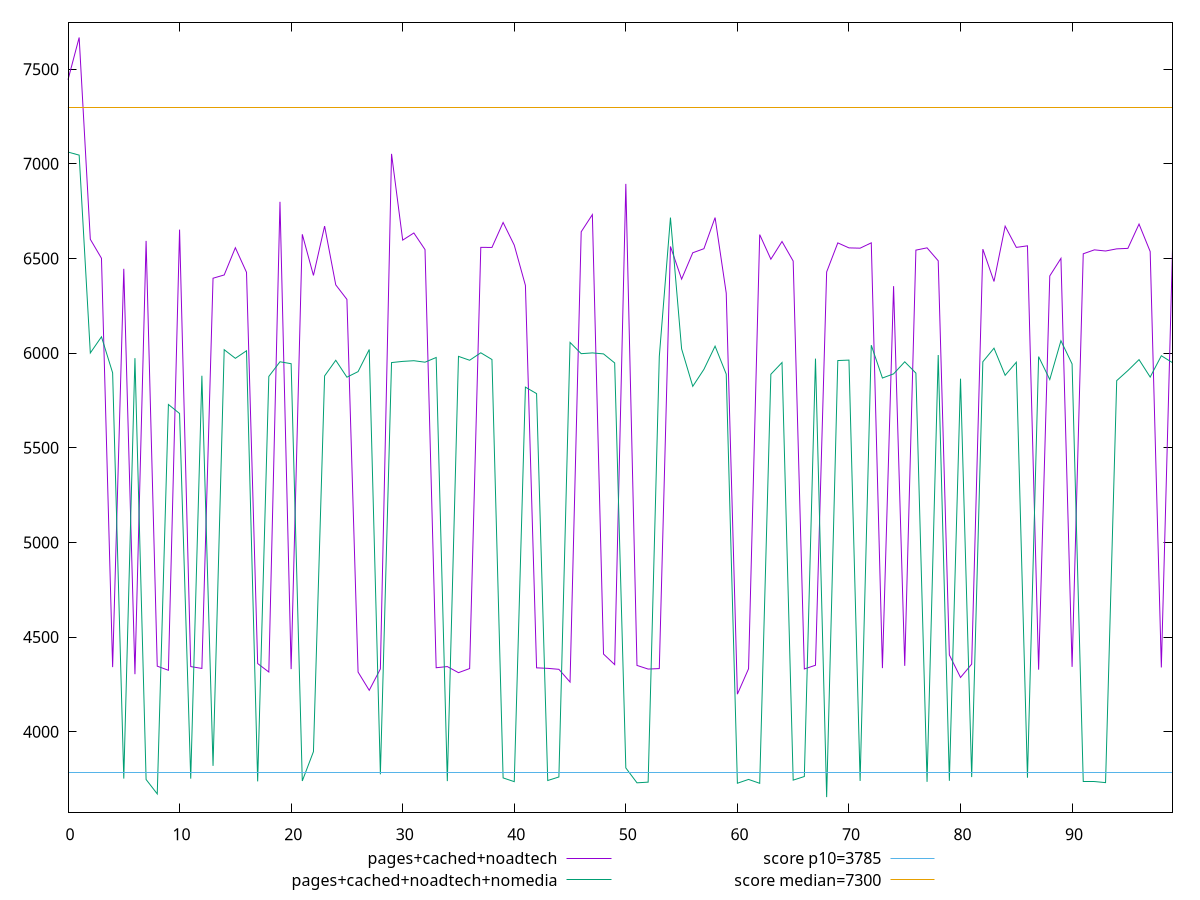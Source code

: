 reset

$pagesCachedNoadtech <<EOF
0 7444.0509999999995
1 7667.5515
2 6601.3775000000005
3 6501.038500000001
4 4341.057599999999
5 6445.327000000002
6 4303.6224999999995
7 6592.9048999999995
8 4346.06605
9 4324.251
10 6652.472
11 4343.90785
12 4333.9599
13 6395.643499999999
14 6412.946999999999
15 6556.787299999999
16 6426.9236
17 4359.873050000001
18 4315.1365000000005
19 6799.4619999999995
20 4330.4094
21 6627.778
22 6410.4569999999985
23 6671.146999999999
24 6360.6314999999995
25 6283.773999999999
26 4314.875499999999
27 4218.472
28 4331.448799999999
29 7052.705999999998
30 6597.031999999999
31 6634.728
32 6547.036
33 4337.719550000001
34 4343.919649999999
35 4311.6905000000015
36 4333.420999999999
37 6558.841499999999
38 6558.216999999999
39 6690.195
40 6570.296399999999
41 6357.64
42 4337.180000000001
43 4334.5399
44 4329.3709499999995
45 4262.15785
46 6640.9804
47 6731.556
48 4410.0455999999995
49 4354.235
50 6893.9898
51 4349.98705
52 4330.7366999999995
53 4333.252
54 6563.521699999999
55 6390.949500000001
56 6530.1277
57 6551.7040000000015
58 6715.992500000001
59 6316.925
60 4198.082500000001
61 4332.3737
62 6626.062000000002
63 6496.148000000001
64 6589.669
65 6486.365999999999
66 4331.20195
67 4350.9833499999995
68 6428.799
69 6582.360000000001
70 6555.964899999999
71 6554.460200000001
72 6582.622399999998
73 4335.738
74 6353.689999999999
75 4347.73585
76 6544.1122
77 6556.195599999999
78 6487.7570000000005
79 4405.258
80 4286.303
81 4356.92705
82 6549.3747
83 6378.453000000001
84 6670.683000000001
85 6558.602999999999
86 6566.841799999999
87 4327.59
88 6407.818999999999
89 6500.562999999999
90 4342.2243
91 6524.821349999998
92 6545.561
93 6539.509
94 6550.8169
95 6553.386799999999
96 6681.717400000001
97 6536.735999999999
98 4339.14485
99 6550.141299999999
EOF

$pagesCachedNoadtechNomedia <<EOF
0 7062.218999999999
1 7046.024999999998
2 6000.743
3 6086.219499999999
4 5895.80655
5 3751.9181499999995
6 5973.4992
7 3747.3030499999995
8 3671.0889999999995
9 5728.5915
10 5680.835
11 3751.8794499999995
12 5880.484050000001
13 3819.319
14 6018.114
15 5972.463100000001
16 6012.353999999999
17 3737.1582999999996
18 5876.766500000001
19 5954.312199999999
20 5944.032300000001
21 3739.47875
22 3894.499
23 5879.4848999999995
24 5962.1193
25 5872.839000000001
26 5902.16525
27 6019.145
28 3774.6439999999993
29 5950.026
30 5956.276000000002
31 5959.850600000001
32 5952.049000000001
33 5976.907999999999
34 3738.7975846535187
35 5982.803099999999
36 5962.2549
37 6001.756000000001
38 5966.213000000001
39 3755.6802
40 3735.919999999999
41 5820.1775
42 5785.9625
43 3741.9183000000003
44 3760.643
45 6056.447
46 5997.06088949548
47 6001.072
48 5995.860999999999
49 5948.114299999999
50 3808.3689999999997
51 3729.7455000000004
52 3733.2857000000004
53 5982.1618
54 6716.056
55 6022.299999999999
56 5824.4645
57 5914.3073
58 6036.8261
59 5888.967000000001
60 3727.5165500000007
61 3747.67615
62 3727.1629999999996
63 5888.246
64 5950.368300000001
65 3743.914899999999
66 3762.96
67 5970.9661
68 3654.02
69 5960.7345000000005
70 5963.1214
71 3739.7810500000005
72 6041.865000000001
73 5868.359
74 5890.408999999999
75 5954.135
76 5894.2695
77 3734.9309000000003
78 5989.966799999999
79 3740.4139999999998
80 5864.867
81 3760.0190000000002
82 5954.3992
83 6026.0380000000005
84 5882.7032500000005
85 5951.8550000000005
86 3756.807550000001
87 5981.462000000001
88 5860.327
89 6065.3735000000015
90 5942.582
91 3736.82135
92 3736.4946
93 3730.77285
94 5854.656999999999
95 5907.77495
96 5965.604399999998
97 5873.437999999999
98 5986.094300000001
99 5949.515600000001
EOF

set key outside below
set xrange [0:99]
set yrange [3573.74937:7747.82213]
set trange [3573.74937:7747.82213]
set terminal svg size 640, 520 enhanced background rgb 'white'
set output "report_00017_2021-02-10T15-08-03.406Z/interactive/comparison/line/2_vs_3.svg"

plot $pagesCachedNoadtech title "pages+cached+noadtech" with line, \
     $pagesCachedNoadtechNomedia title "pages+cached+noadtech+nomedia" with line, \
     3785 title "score p10=3785", \
     7300 title "score median=7300"

reset
